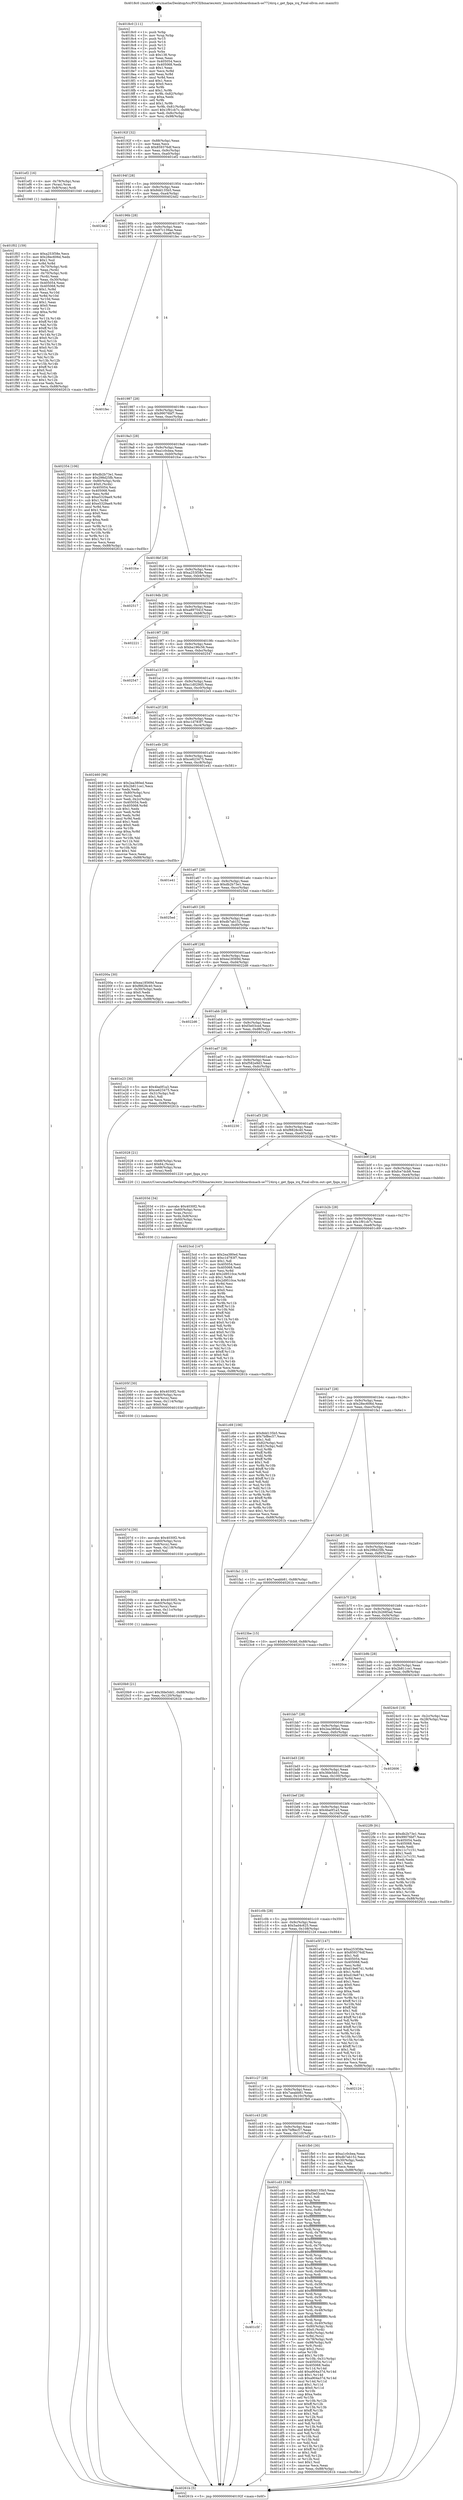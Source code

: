 digraph "0x4018c0" {
  label = "0x4018c0 (/mnt/c/Users/mathe/Desktop/tcc/POCII/binaries/extr_linuxarchshboardsmach-se7724irq.c_get_fpga_irq_Final-ollvm.out::main(0))"
  labelloc = "t"
  node[shape=record]

  Entry [label="",width=0.3,height=0.3,shape=circle,fillcolor=black,style=filled]
  "0x40192f" [label="{
     0x40192f [32]\l
     | [instrs]\l
     &nbsp;&nbsp;0x40192f \<+6\>: mov -0x88(%rbp),%eax\l
     &nbsp;&nbsp;0x401935 \<+2\>: mov %eax,%ecx\l
     &nbsp;&nbsp;0x401937 \<+6\>: sub $0x859376df,%ecx\l
     &nbsp;&nbsp;0x40193d \<+6\>: mov %eax,-0x9c(%rbp)\l
     &nbsp;&nbsp;0x401943 \<+6\>: mov %ecx,-0xa0(%rbp)\l
     &nbsp;&nbsp;0x401949 \<+6\>: je 0000000000401ef2 \<main+0x632\>\l
  }"]
  "0x401ef2" [label="{
     0x401ef2 [16]\l
     | [instrs]\l
     &nbsp;&nbsp;0x401ef2 \<+4\>: mov -0x78(%rbp),%rax\l
     &nbsp;&nbsp;0x401ef6 \<+3\>: mov (%rax),%rax\l
     &nbsp;&nbsp;0x401ef9 \<+4\>: mov 0x8(%rax),%rdi\l
     &nbsp;&nbsp;0x401efd \<+5\>: call 0000000000401040 \<atoi@plt\>\l
     | [calls]\l
     &nbsp;&nbsp;0x401040 \{1\} (unknown)\l
  }"]
  "0x40194f" [label="{
     0x40194f [28]\l
     | [instrs]\l
     &nbsp;&nbsp;0x40194f \<+5\>: jmp 0000000000401954 \<main+0x94\>\l
     &nbsp;&nbsp;0x401954 \<+6\>: mov -0x9c(%rbp),%eax\l
     &nbsp;&nbsp;0x40195a \<+5\>: sub $0x8dd135b5,%eax\l
     &nbsp;&nbsp;0x40195f \<+6\>: mov %eax,-0xa4(%rbp)\l
     &nbsp;&nbsp;0x401965 \<+6\>: je 00000000004024d2 \<main+0xc12\>\l
  }"]
  Exit [label="",width=0.3,height=0.3,shape=circle,fillcolor=black,style=filled,peripheries=2]
  "0x4024d2" [label="{
     0x4024d2\l
  }", style=dashed]
  "0x40196b" [label="{
     0x40196b [28]\l
     | [instrs]\l
     &nbsp;&nbsp;0x40196b \<+5\>: jmp 0000000000401970 \<main+0xb0\>\l
     &nbsp;&nbsp;0x401970 \<+6\>: mov -0x9c(%rbp),%eax\l
     &nbsp;&nbsp;0x401976 \<+5\>: sub $0x97c139ae,%eax\l
     &nbsp;&nbsp;0x40197b \<+6\>: mov %eax,-0xa8(%rbp)\l
     &nbsp;&nbsp;0x401981 \<+6\>: je 0000000000401fec \<main+0x72c\>\l
  }"]
  "0x4020b9" [label="{
     0x4020b9 [21]\l
     | [instrs]\l
     &nbsp;&nbsp;0x4020b9 \<+10\>: movl $0x3fde5dd1,-0x88(%rbp)\l
     &nbsp;&nbsp;0x4020c3 \<+6\>: mov %eax,-0x120(%rbp)\l
     &nbsp;&nbsp;0x4020c9 \<+5\>: jmp 000000000040261b \<main+0xd5b\>\l
  }"]
  "0x401fec" [label="{
     0x401fec\l
  }", style=dashed]
  "0x401987" [label="{
     0x401987 [28]\l
     | [instrs]\l
     &nbsp;&nbsp;0x401987 \<+5\>: jmp 000000000040198c \<main+0xcc\>\l
     &nbsp;&nbsp;0x40198c \<+6\>: mov -0x9c(%rbp),%eax\l
     &nbsp;&nbsp;0x401992 \<+5\>: sub $0x99076bf7,%eax\l
     &nbsp;&nbsp;0x401997 \<+6\>: mov %eax,-0xac(%rbp)\l
     &nbsp;&nbsp;0x40199d \<+6\>: je 0000000000402354 \<main+0xa94\>\l
  }"]
  "0x40209b" [label="{
     0x40209b [30]\l
     | [instrs]\l
     &nbsp;&nbsp;0x40209b \<+10\>: movabs $0x4030f2,%rdi\l
     &nbsp;&nbsp;0x4020a5 \<+4\>: mov -0x60(%rbp),%rcx\l
     &nbsp;&nbsp;0x4020a9 \<+3\>: mov 0xc(%rcx),%esi\l
     &nbsp;&nbsp;0x4020ac \<+6\>: mov %eax,-0x11c(%rbp)\l
     &nbsp;&nbsp;0x4020b2 \<+2\>: mov $0x0,%al\l
     &nbsp;&nbsp;0x4020b4 \<+5\>: call 0000000000401030 \<printf@plt\>\l
     | [calls]\l
     &nbsp;&nbsp;0x401030 \{1\} (unknown)\l
  }"]
  "0x402354" [label="{
     0x402354 [106]\l
     | [instrs]\l
     &nbsp;&nbsp;0x402354 \<+5\>: mov $0xdb2b73e1,%eax\l
     &nbsp;&nbsp;0x402359 \<+5\>: mov $0x298d25fb,%ecx\l
     &nbsp;&nbsp;0x40235e \<+4\>: mov -0x80(%rbp),%rdx\l
     &nbsp;&nbsp;0x402362 \<+6\>: movl $0x0,(%rdx)\l
     &nbsp;&nbsp;0x402368 \<+7\>: mov 0x405054,%esi\l
     &nbsp;&nbsp;0x40236f \<+7\>: mov 0x405068,%edi\l
     &nbsp;&nbsp;0x402376 \<+3\>: mov %esi,%r8d\l
     &nbsp;&nbsp;0x402379 \<+7\>: sub $0xe5329ae9,%r8d\l
     &nbsp;&nbsp;0x402380 \<+4\>: sub $0x1,%r8d\l
     &nbsp;&nbsp;0x402384 \<+7\>: add $0xe5329ae9,%r8d\l
     &nbsp;&nbsp;0x40238b \<+4\>: imul %r8d,%esi\l
     &nbsp;&nbsp;0x40238f \<+3\>: and $0x1,%esi\l
     &nbsp;&nbsp;0x402392 \<+3\>: cmp $0x0,%esi\l
     &nbsp;&nbsp;0x402395 \<+4\>: sete %r9b\l
     &nbsp;&nbsp;0x402399 \<+3\>: cmp $0xa,%edi\l
     &nbsp;&nbsp;0x40239c \<+4\>: setl %r10b\l
     &nbsp;&nbsp;0x4023a0 \<+3\>: mov %r9b,%r11b\l
     &nbsp;&nbsp;0x4023a3 \<+3\>: and %r10b,%r11b\l
     &nbsp;&nbsp;0x4023a6 \<+3\>: xor %r10b,%r9b\l
     &nbsp;&nbsp;0x4023a9 \<+3\>: or %r9b,%r11b\l
     &nbsp;&nbsp;0x4023ac \<+4\>: test $0x1,%r11b\l
     &nbsp;&nbsp;0x4023b0 \<+3\>: cmovne %ecx,%eax\l
     &nbsp;&nbsp;0x4023b3 \<+6\>: mov %eax,-0x88(%rbp)\l
     &nbsp;&nbsp;0x4023b9 \<+5\>: jmp 000000000040261b \<main+0xd5b\>\l
  }"]
  "0x4019a3" [label="{
     0x4019a3 [28]\l
     | [instrs]\l
     &nbsp;&nbsp;0x4019a3 \<+5\>: jmp 00000000004019a8 \<main+0xe8\>\l
     &nbsp;&nbsp;0x4019a8 \<+6\>: mov -0x9c(%rbp),%eax\l
     &nbsp;&nbsp;0x4019ae \<+5\>: sub $0xa1c0cbea,%eax\l
     &nbsp;&nbsp;0x4019b3 \<+6\>: mov %eax,-0xb0(%rbp)\l
     &nbsp;&nbsp;0x4019b9 \<+6\>: je 0000000000401fce \<main+0x70e\>\l
  }"]
  "0x40207d" [label="{
     0x40207d [30]\l
     | [instrs]\l
     &nbsp;&nbsp;0x40207d \<+10\>: movabs $0x4030f2,%rdi\l
     &nbsp;&nbsp;0x402087 \<+4\>: mov -0x60(%rbp),%rcx\l
     &nbsp;&nbsp;0x40208b \<+3\>: mov 0x8(%rcx),%esi\l
     &nbsp;&nbsp;0x40208e \<+6\>: mov %eax,-0x118(%rbp)\l
     &nbsp;&nbsp;0x402094 \<+2\>: mov $0x0,%al\l
     &nbsp;&nbsp;0x402096 \<+5\>: call 0000000000401030 \<printf@plt\>\l
     | [calls]\l
     &nbsp;&nbsp;0x401030 \{1\} (unknown)\l
  }"]
  "0x401fce" [label="{
     0x401fce\l
  }", style=dashed]
  "0x4019bf" [label="{
     0x4019bf [28]\l
     | [instrs]\l
     &nbsp;&nbsp;0x4019bf \<+5\>: jmp 00000000004019c4 \<main+0x104\>\l
     &nbsp;&nbsp;0x4019c4 \<+6\>: mov -0x9c(%rbp),%eax\l
     &nbsp;&nbsp;0x4019ca \<+5\>: sub $0xa253f38e,%eax\l
     &nbsp;&nbsp;0x4019cf \<+6\>: mov %eax,-0xb4(%rbp)\l
     &nbsp;&nbsp;0x4019d5 \<+6\>: je 0000000000402517 \<main+0xc57\>\l
  }"]
  "0x40205f" [label="{
     0x40205f [30]\l
     | [instrs]\l
     &nbsp;&nbsp;0x40205f \<+10\>: movabs $0x4030f2,%rdi\l
     &nbsp;&nbsp;0x402069 \<+4\>: mov -0x60(%rbp),%rcx\l
     &nbsp;&nbsp;0x40206d \<+3\>: mov 0x4(%rcx),%esi\l
     &nbsp;&nbsp;0x402070 \<+6\>: mov %eax,-0x114(%rbp)\l
     &nbsp;&nbsp;0x402076 \<+2\>: mov $0x0,%al\l
     &nbsp;&nbsp;0x402078 \<+5\>: call 0000000000401030 \<printf@plt\>\l
     | [calls]\l
     &nbsp;&nbsp;0x401030 \{1\} (unknown)\l
  }"]
  "0x402517" [label="{
     0x402517\l
  }", style=dashed]
  "0x4019db" [label="{
     0x4019db [28]\l
     | [instrs]\l
     &nbsp;&nbsp;0x4019db \<+5\>: jmp 00000000004019e0 \<main+0x120\>\l
     &nbsp;&nbsp;0x4019e0 \<+6\>: mov -0x9c(%rbp),%eax\l
     &nbsp;&nbsp;0x4019e6 \<+5\>: sub $0xa897541f,%eax\l
     &nbsp;&nbsp;0x4019eb \<+6\>: mov %eax,-0xb8(%rbp)\l
     &nbsp;&nbsp;0x4019f1 \<+6\>: je 0000000000402221 \<main+0x961\>\l
  }"]
  "0x40203d" [label="{
     0x40203d [34]\l
     | [instrs]\l
     &nbsp;&nbsp;0x40203d \<+10\>: movabs $0x4030f2,%rdi\l
     &nbsp;&nbsp;0x402047 \<+4\>: mov -0x60(%rbp),%rcx\l
     &nbsp;&nbsp;0x40204b \<+3\>: mov %rax,(%rcx)\l
     &nbsp;&nbsp;0x40204e \<+4\>: mov %rdx,0x8(%rcx)\l
     &nbsp;&nbsp;0x402052 \<+4\>: mov -0x60(%rbp),%rax\l
     &nbsp;&nbsp;0x402056 \<+2\>: mov (%rax),%esi\l
     &nbsp;&nbsp;0x402058 \<+2\>: mov $0x0,%al\l
     &nbsp;&nbsp;0x40205a \<+5\>: call 0000000000401030 \<printf@plt\>\l
     | [calls]\l
     &nbsp;&nbsp;0x401030 \{1\} (unknown)\l
  }"]
  "0x402221" [label="{
     0x402221\l
  }", style=dashed]
  "0x4019f7" [label="{
     0x4019f7 [28]\l
     | [instrs]\l
     &nbsp;&nbsp;0x4019f7 \<+5\>: jmp 00000000004019fc \<main+0x13c\>\l
     &nbsp;&nbsp;0x4019fc \<+6\>: mov -0x9c(%rbp),%eax\l
     &nbsp;&nbsp;0x401a02 \<+5\>: sub $0xba196c56,%eax\l
     &nbsp;&nbsp;0x401a07 \<+6\>: mov %eax,-0xbc(%rbp)\l
     &nbsp;&nbsp;0x401a0d \<+6\>: je 0000000000402547 \<main+0xc87\>\l
  }"]
  "0x401f02" [label="{
     0x401f02 [159]\l
     | [instrs]\l
     &nbsp;&nbsp;0x401f02 \<+5\>: mov $0xa253f38e,%ecx\l
     &nbsp;&nbsp;0x401f07 \<+5\>: mov $0x28ec606d,%edx\l
     &nbsp;&nbsp;0x401f0c \<+3\>: mov $0x1,%sil\l
     &nbsp;&nbsp;0x401f0f \<+3\>: xor %r8d,%r8d\l
     &nbsp;&nbsp;0x401f12 \<+4\>: mov -0x70(%rbp),%rdi\l
     &nbsp;&nbsp;0x401f16 \<+2\>: mov %eax,(%rdi)\l
     &nbsp;&nbsp;0x401f18 \<+4\>: mov -0x70(%rbp),%rdi\l
     &nbsp;&nbsp;0x401f1c \<+2\>: mov (%rdi),%eax\l
     &nbsp;&nbsp;0x401f1e \<+3\>: mov %eax,-0x30(%rbp)\l
     &nbsp;&nbsp;0x401f21 \<+7\>: mov 0x405054,%eax\l
     &nbsp;&nbsp;0x401f28 \<+8\>: mov 0x405068,%r9d\l
     &nbsp;&nbsp;0x401f30 \<+4\>: sub $0x1,%r8d\l
     &nbsp;&nbsp;0x401f34 \<+3\>: mov %eax,%r10d\l
     &nbsp;&nbsp;0x401f37 \<+3\>: add %r8d,%r10d\l
     &nbsp;&nbsp;0x401f3a \<+4\>: imul %r10d,%eax\l
     &nbsp;&nbsp;0x401f3e \<+3\>: and $0x1,%eax\l
     &nbsp;&nbsp;0x401f41 \<+3\>: cmp $0x0,%eax\l
     &nbsp;&nbsp;0x401f44 \<+4\>: sete %r11b\l
     &nbsp;&nbsp;0x401f48 \<+4\>: cmp $0xa,%r9d\l
     &nbsp;&nbsp;0x401f4c \<+3\>: setl %bl\l
     &nbsp;&nbsp;0x401f4f \<+3\>: mov %r11b,%r14b\l
     &nbsp;&nbsp;0x401f52 \<+4\>: xor $0xff,%r14b\l
     &nbsp;&nbsp;0x401f56 \<+3\>: mov %bl,%r15b\l
     &nbsp;&nbsp;0x401f59 \<+4\>: xor $0xff,%r15b\l
     &nbsp;&nbsp;0x401f5d \<+4\>: xor $0x0,%sil\l
     &nbsp;&nbsp;0x401f61 \<+3\>: mov %r14b,%r12b\l
     &nbsp;&nbsp;0x401f64 \<+4\>: and $0x0,%r12b\l
     &nbsp;&nbsp;0x401f68 \<+3\>: and %sil,%r11b\l
     &nbsp;&nbsp;0x401f6b \<+3\>: mov %r15b,%r13b\l
     &nbsp;&nbsp;0x401f6e \<+4\>: and $0x0,%r13b\l
     &nbsp;&nbsp;0x401f72 \<+3\>: and %sil,%bl\l
     &nbsp;&nbsp;0x401f75 \<+3\>: or %r11b,%r12b\l
     &nbsp;&nbsp;0x401f78 \<+3\>: or %bl,%r13b\l
     &nbsp;&nbsp;0x401f7b \<+3\>: xor %r13b,%r12b\l
     &nbsp;&nbsp;0x401f7e \<+3\>: or %r15b,%r14b\l
     &nbsp;&nbsp;0x401f81 \<+4\>: xor $0xff,%r14b\l
     &nbsp;&nbsp;0x401f85 \<+4\>: or $0x0,%sil\l
     &nbsp;&nbsp;0x401f89 \<+3\>: and %sil,%r14b\l
     &nbsp;&nbsp;0x401f8c \<+3\>: or %r14b,%r12b\l
     &nbsp;&nbsp;0x401f8f \<+4\>: test $0x1,%r12b\l
     &nbsp;&nbsp;0x401f93 \<+3\>: cmovne %edx,%ecx\l
     &nbsp;&nbsp;0x401f96 \<+6\>: mov %ecx,-0x88(%rbp)\l
     &nbsp;&nbsp;0x401f9c \<+5\>: jmp 000000000040261b \<main+0xd5b\>\l
  }"]
  "0x402547" [label="{
     0x402547\l
  }", style=dashed]
  "0x401a13" [label="{
     0x401a13 [28]\l
     | [instrs]\l
     &nbsp;&nbsp;0x401a13 \<+5\>: jmp 0000000000401a18 \<main+0x158\>\l
     &nbsp;&nbsp;0x401a18 \<+6\>: mov -0x9c(%rbp),%eax\l
     &nbsp;&nbsp;0x401a1e \<+5\>: sub $0xc1d029d5,%eax\l
     &nbsp;&nbsp;0x401a23 \<+6\>: mov %eax,-0xc0(%rbp)\l
     &nbsp;&nbsp;0x401a29 \<+6\>: je 00000000004022e5 \<main+0xa25\>\l
  }"]
  "0x401c5f" [label="{
     0x401c5f\l
  }", style=dashed]
  "0x4022e5" [label="{
     0x4022e5\l
  }", style=dashed]
  "0x401a2f" [label="{
     0x401a2f [28]\l
     | [instrs]\l
     &nbsp;&nbsp;0x401a2f \<+5\>: jmp 0000000000401a34 \<main+0x174\>\l
     &nbsp;&nbsp;0x401a34 \<+6\>: mov -0x9c(%rbp),%eax\l
     &nbsp;&nbsp;0x401a3a \<+5\>: sub $0xc1d783f7,%eax\l
     &nbsp;&nbsp;0x401a3f \<+6\>: mov %eax,-0xc4(%rbp)\l
     &nbsp;&nbsp;0x401a45 \<+6\>: je 0000000000402460 \<main+0xba0\>\l
  }"]
  "0x401cd3" [label="{
     0x401cd3 [336]\l
     | [instrs]\l
     &nbsp;&nbsp;0x401cd3 \<+5\>: mov $0x8dd135b5,%eax\l
     &nbsp;&nbsp;0x401cd8 \<+5\>: mov $0xf3e03ced,%ecx\l
     &nbsp;&nbsp;0x401cdd \<+2\>: mov $0x1,%dl\l
     &nbsp;&nbsp;0x401cdf \<+3\>: mov %rsp,%rsi\l
     &nbsp;&nbsp;0x401ce2 \<+4\>: add $0xfffffffffffffff0,%rsi\l
     &nbsp;&nbsp;0x401ce6 \<+3\>: mov %rsi,%rsp\l
     &nbsp;&nbsp;0x401ce9 \<+4\>: mov %rsi,-0x80(%rbp)\l
     &nbsp;&nbsp;0x401ced \<+3\>: mov %rsp,%rsi\l
     &nbsp;&nbsp;0x401cf0 \<+4\>: add $0xfffffffffffffff0,%rsi\l
     &nbsp;&nbsp;0x401cf4 \<+3\>: mov %rsi,%rsp\l
     &nbsp;&nbsp;0x401cf7 \<+3\>: mov %rsp,%rdi\l
     &nbsp;&nbsp;0x401cfa \<+4\>: add $0xfffffffffffffff0,%rdi\l
     &nbsp;&nbsp;0x401cfe \<+3\>: mov %rdi,%rsp\l
     &nbsp;&nbsp;0x401d01 \<+4\>: mov %rdi,-0x78(%rbp)\l
     &nbsp;&nbsp;0x401d05 \<+3\>: mov %rsp,%rdi\l
     &nbsp;&nbsp;0x401d08 \<+4\>: add $0xfffffffffffffff0,%rdi\l
     &nbsp;&nbsp;0x401d0c \<+3\>: mov %rdi,%rsp\l
     &nbsp;&nbsp;0x401d0f \<+4\>: mov %rdi,-0x70(%rbp)\l
     &nbsp;&nbsp;0x401d13 \<+3\>: mov %rsp,%rdi\l
     &nbsp;&nbsp;0x401d16 \<+4\>: add $0xfffffffffffffff0,%rdi\l
     &nbsp;&nbsp;0x401d1a \<+3\>: mov %rdi,%rsp\l
     &nbsp;&nbsp;0x401d1d \<+4\>: mov %rdi,-0x68(%rbp)\l
     &nbsp;&nbsp;0x401d21 \<+3\>: mov %rsp,%rdi\l
     &nbsp;&nbsp;0x401d24 \<+4\>: add $0xfffffffffffffff0,%rdi\l
     &nbsp;&nbsp;0x401d28 \<+3\>: mov %rdi,%rsp\l
     &nbsp;&nbsp;0x401d2b \<+4\>: mov %rdi,-0x60(%rbp)\l
     &nbsp;&nbsp;0x401d2f \<+3\>: mov %rsp,%rdi\l
     &nbsp;&nbsp;0x401d32 \<+4\>: add $0xfffffffffffffff0,%rdi\l
     &nbsp;&nbsp;0x401d36 \<+3\>: mov %rdi,%rsp\l
     &nbsp;&nbsp;0x401d39 \<+4\>: mov %rdi,-0x58(%rbp)\l
     &nbsp;&nbsp;0x401d3d \<+3\>: mov %rsp,%rdi\l
     &nbsp;&nbsp;0x401d40 \<+4\>: add $0xfffffffffffffff0,%rdi\l
     &nbsp;&nbsp;0x401d44 \<+3\>: mov %rdi,%rsp\l
     &nbsp;&nbsp;0x401d47 \<+4\>: mov %rdi,-0x50(%rbp)\l
     &nbsp;&nbsp;0x401d4b \<+3\>: mov %rsp,%rdi\l
     &nbsp;&nbsp;0x401d4e \<+4\>: add $0xfffffffffffffff0,%rdi\l
     &nbsp;&nbsp;0x401d52 \<+3\>: mov %rdi,%rsp\l
     &nbsp;&nbsp;0x401d55 \<+4\>: mov %rdi,-0x48(%rbp)\l
     &nbsp;&nbsp;0x401d59 \<+3\>: mov %rsp,%rdi\l
     &nbsp;&nbsp;0x401d5c \<+4\>: add $0xfffffffffffffff0,%rdi\l
     &nbsp;&nbsp;0x401d60 \<+3\>: mov %rdi,%rsp\l
     &nbsp;&nbsp;0x401d63 \<+4\>: mov %rdi,-0x40(%rbp)\l
     &nbsp;&nbsp;0x401d67 \<+4\>: mov -0x80(%rbp),%rdi\l
     &nbsp;&nbsp;0x401d6b \<+6\>: movl $0x0,(%rdi)\l
     &nbsp;&nbsp;0x401d71 \<+7\>: mov -0x8c(%rbp),%r8d\l
     &nbsp;&nbsp;0x401d78 \<+3\>: mov %r8d,(%rsi)\l
     &nbsp;&nbsp;0x401d7b \<+4\>: mov -0x78(%rbp),%rdi\l
     &nbsp;&nbsp;0x401d7f \<+7\>: mov -0x98(%rbp),%r9\l
     &nbsp;&nbsp;0x401d86 \<+3\>: mov %r9,(%rdi)\l
     &nbsp;&nbsp;0x401d89 \<+3\>: cmpl $0x2,(%rsi)\l
     &nbsp;&nbsp;0x401d8c \<+4\>: setne %r10b\l
     &nbsp;&nbsp;0x401d90 \<+4\>: and $0x1,%r10b\l
     &nbsp;&nbsp;0x401d94 \<+4\>: mov %r10b,-0x31(%rbp)\l
     &nbsp;&nbsp;0x401d98 \<+8\>: mov 0x405054,%r11d\l
     &nbsp;&nbsp;0x401da0 \<+7\>: mov 0x405068,%ebx\l
     &nbsp;&nbsp;0x401da7 \<+3\>: mov %r11d,%r14d\l
     &nbsp;&nbsp;0x401daa \<+7\>: add $0xa904a37d,%r14d\l
     &nbsp;&nbsp;0x401db1 \<+4\>: sub $0x1,%r14d\l
     &nbsp;&nbsp;0x401db5 \<+7\>: sub $0xa904a37d,%r14d\l
     &nbsp;&nbsp;0x401dbc \<+4\>: imul %r14d,%r11d\l
     &nbsp;&nbsp;0x401dc0 \<+4\>: and $0x1,%r11d\l
     &nbsp;&nbsp;0x401dc4 \<+4\>: cmp $0x0,%r11d\l
     &nbsp;&nbsp;0x401dc8 \<+4\>: sete %r10b\l
     &nbsp;&nbsp;0x401dcc \<+3\>: cmp $0xa,%ebx\l
     &nbsp;&nbsp;0x401dcf \<+4\>: setl %r15b\l
     &nbsp;&nbsp;0x401dd3 \<+3\>: mov %r10b,%r12b\l
     &nbsp;&nbsp;0x401dd6 \<+4\>: xor $0xff,%r12b\l
     &nbsp;&nbsp;0x401dda \<+3\>: mov %r15b,%r13b\l
     &nbsp;&nbsp;0x401ddd \<+4\>: xor $0xff,%r13b\l
     &nbsp;&nbsp;0x401de1 \<+3\>: xor $0x1,%dl\l
     &nbsp;&nbsp;0x401de4 \<+3\>: mov %r12b,%sil\l
     &nbsp;&nbsp;0x401de7 \<+4\>: and $0xff,%sil\l
     &nbsp;&nbsp;0x401deb \<+3\>: and %dl,%r10b\l
     &nbsp;&nbsp;0x401dee \<+3\>: mov %r13b,%dil\l
     &nbsp;&nbsp;0x401df1 \<+4\>: and $0xff,%dil\l
     &nbsp;&nbsp;0x401df5 \<+3\>: and %dl,%r15b\l
     &nbsp;&nbsp;0x401df8 \<+3\>: or %r10b,%sil\l
     &nbsp;&nbsp;0x401dfb \<+3\>: or %r15b,%dil\l
     &nbsp;&nbsp;0x401dfe \<+3\>: xor %dil,%sil\l
     &nbsp;&nbsp;0x401e01 \<+3\>: or %r13b,%r12b\l
     &nbsp;&nbsp;0x401e04 \<+4\>: xor $0xff,%r12b\l
     &nbsp;&nbsp;0x401e08 \<+3\>: or $0x1,%dl\l
     &nbsp;&nbsp;0x401e0b \<+3\>: and %dl,%r12b\l
     &nbsp;&nbsp;0x401e0e \<+3\>: or %r12b,%sil\l
     &nbsp;&nbsp;0x401e11 \<+4\>: test $0x1,%sil\l
     &nbsp;&nbsp;0x401e15 \<+3\>: cmovne %ecx,%eax\l
     &nbsp;&nbsp;0x401e18 \<+6\>: mov %eax,-0x88(%rbp)\l
     &nbsp;&nbsp;0x401e1e \<+5\>: jmp 000000000040261b \<main+0xd5b\>\l
  }"]
  "0x402460" [label="{
     0x402460 [96]\l
     | [instrs]\l
     &nbsp;&nbsp;0x402460 \<+5\>: mov $0x2ea380ed,%eax\l
     &nbsp;&nbsp;0x402465 \<+5\>: mov $0x2b811ce1,%ecx\l
     &nbsp;&nbsp;0x40246a \<+2\>: xor %edx,%edx\l
     &nbsp;&nbsp;0x40246c \<+4\>: mov -0x80(%rbp),%rsi\l
     &nbsp;&nbsp;0x402470 \<+2\>: mov (%rsi),%edi\l
     &nbsp;&nbsp;0x402472 \<+3\>: mov %edi,-0x2c(%rbp)\l
     &nbsp;&nbsp;0x402475 \<+7\>: mov 0x405054,%edi\l
     &nbsp;&nbsp;0x40247c \<+8\>: mov 0x405068,%r8d\l
     &nbsp;&nbsp;0x402484 \<+3\>: sub $0x1,%edx\l
     &nbsp;&nbsp;0x402487 \<+3\>: mov %edi,%r9d\l
     &nbsp;&nbsp;0x40248a \<+3\>: add %edx,%r9d\l
     &nbsp;&nbsp;0x40248d \<+4\>: imul %r9d,%edi\l
     &nbsp;&nbsp;0x402491 \<+3\>: and $0x1,%edi\l
     &nbsp;&nbsp;0x402494 \<+3\>: cmp $0x0,%edi\l
     &nbsp;&nbsp;0x402497 \<+4\>: sete %r10b\l
     &nbsp;&nbsp;0x40249b \<+4\>: cmp $0xa,%r8d\l
     &nbsp;&nbsp;0x40249f \<+4\>: setl %r11b\l
     &nbsp;&nbsp;0x4024a3 \<+3\>: mov %r10b,%bl\l
     &nbsp;&nbsp;0x4024a6 \<+3\>: and %r11b,%bl\l
     &nbsp;&nbsp;0x4024a9 \<+3\>: xor %r11b,%r10b\l
     &nbsp;&nbsp;0x4024ac \<+3\>: or %r10b,%bl\l
     &nbsp;&nbsp;0x4024af \<+3\>: test $0x1,%bl\l
     &nbsp;&nbsp;0x4024b2 \<+3\>: cmovne %ecx,%eax\l
     &nbsp;&nbsp;0x4024b5 \<+6\>: mov %eax,-0x88(%rbp)\l
     &nbsp;&nbsp;0x4024bb \<+5\>: jmp 000000000040261b \<main+0xd5b\>\l
  }"]
  "0x401a4b" [label="{
     0x401a4b [28]\l
     | [instrs]\l
     &nbsp;&nbsp;0x401a4b \<+5\>: jmp 0000000000401a50 \<main+0x190\>\l
     &nbsp;&nbsp;0x401a50 \<+6\>: mov -0x9c(%rbp),%eax\l
     &nbsp;&nbsp;0x401a56 \<+5\>: sub $0xce623475,%eax\l
     &nbsp;&nbsp;0x401a5b \<+6\>: mov %eax,-0xc8(%rbp)\l
     &nbsp;&nbsp;0x401a61 \<+6\>: je 0000000000401e41 \<main+0x581\>\l
  }"]
  "0x401c43" [label="{
     0x401c43 [28]\l
     | [instrs]\l
     &nbsp;&nbsp;0x401c43 \<+5\>: jmp 0000000000401c48 \<main+0x388\>\l
     &nbsp;&nbsp;0x401c48 \<+6\>: mov -0x9c(%rbp),%eax\l
     &nbsp;&nbsp;0x401c4e \<+5\>: sub $0x7bf8ec57,%eax\l
     &nbsp;&nbsp;0x401c53 \<+6\>: mov %eax,-0x110(%rbp)\l
     &nbsp;&nbsp;0x401c59 \<+6\>: je 0000000000401cd3 \<main+0x413\>\l
  }"]
  "0x401e41" [label="{
     0x401e41\l
  }", style=dashed]
  "0x401a67" [label="{
     0x401a67 [28]\l
     | [instrs]\l
     &nbsp;&nbsp;0x401a67 \<+5\>: jmp 0000000000401a6c \<main+0x1ac\>\l
     &nbsp;&nbsp;0x401a6c \<+6\>: mov -0x9c(%rbp),%eax\l
     &nbsp;&nbsp;0x401a72 \<+5\>: sub $0xdb2b73e1,%eax\l
     &nbsp;&nbsp;0x401a77 \<+6\>: mov %eax,-0xcc(%rbp)\l
     &nbsp;&nbsp;0x401a7d \<+6\>: je 00000000004025ed \<main+0xd2d\>\l
  }"]
  "0x401fb0" [label="{
     0x401fb0 [30]\l
     | [instrs]\l
     &nbsp;&nbsp;0x401fb0 \<+5\>: mov $0xa1c0cbea,%eax\l
     &nbsp;&nbsp;0x401fb5 \<+5\>: mov $0xdb7ab152,%ecx\l
     &nbsp;&nbsp;0x401fba \<+3\>: mov -0x30(%rbp),%edx\l
     &nbsp;&nbsp;0x401fbd \<+3\>: cmp $0x1,%edx\l
     &nbsp;&nbsp;0x401fc0 \<+3\>: cmovl %ecx,%eax\l
     &nbsp;&nbsp;0x401fc3 \<+6\>: mov %eax,-0x88(%rbp)\l
     &nbsp;&nbsp;0x401fc9 \<+5\>: jmp 000000000040261b \<main+0xd5b\>\l
  }"]
  "0x4025ed" [label="{
     0x4025ed\l
  }", style=dashed]
  "0x401a83" [label="{
     0x401a83 [28]\l
     | [instrs]\l
     &nbsp;&nbsp;0x401a83 \<+5\>: jmp 0000000000401a88 \<main+0x1c8\>\l
     &nbsp;&nbsp;0x401a88 \<+6\>: mov -0x9c(%rbp),%eax\l
     &nbsp;&nbsp;0x401a8e \<+5\>: sub $0xdb7ab152,%eax\l
     &nbsp;&nbsp;0x401a93 \<+6\>: mov %eax,-0xd0(%rbp)\l
     &nbsp;&nbsp;0x401a99 \<+6\>: je 000000000040200a \<main+0x74a\>\l
  }"]
  "0x401c27" [label="{
     0x401c27 [28]\l
     | [instrs]\l
     &nbsp;&nbsp;0x401c27 \<+5\>: jmp 0000000000401c2c \<main+0x36c\>\l
     &nbsp;&nbsp;0x401c2c \<+6\>: mov -0x9c(%rbp),%eax\l
     &nbsp;&nbsp;0x401c32 \<+5\>: sub $0x7aeabb81,%eax\l
     &nbsp;&nbsp;0x401c37 \<+6\>: mov %eax,-0x10c(%rbp)\l
     &nbsp;&nbsp;0x401c3d \<+6\>: je 0000000000401fb0 \<main+0x6f0\>\l
  }"]
  "0x40200a" [label="{
     0x40200a [30]\l
     | [instrs]\l
     &nbsp;&nbsp;0x40200a \<+5\>: mov $0xea18569d,%eax\l
     &nbsp;&nbsp;0x40200f \<+5\>: mov $0xf8828c40,%ecx\l
     &nbsp;&nbsp;0x402014 \<+3\>: mov -0x30(%rbp),%edx\l
     &nbsp;&nbsp;0x402017 \<+3\>: cmp $0x0,%edx\l
     &nbsp;&nbsp;0x40201a \<+3\>: cmove %ecx,%eax\l
     &nbsp;&nbsp;0x40201d \<+6\>: mov %eax,-0x88(%rbp)\l
     &nbsp;&nbsp;0x402023 \<+5\>: jmp 000000000040261b \<main+0xd5b\>\l
  }"]
  "0x401a9f" [label="{
     0x401a9f [28]\l
     | [instrs]\l
     &nbsp;&nbsp;0x401a9f \<+5\>: jmp 0000000000401aa4 \<main+0x1e4\>\l
     &nbsp;&nbsp;0x401aa4 \<+6\>: mov -0x9c(%rbp),%eax\l
     &nbsp;&nbsp;0x401aaa \<+5\>: sub $0xea18569d,%eax\l
     &nbsp;&nbsp;0x401aaf \<+6\>: mov %eax,-0xd4(%rbp)\l
     &nbsp;&nbsp;0x401ab5 \<+6\>: je 00000000004022d6 \<main+0xa16\>\l
  }"]
  "0x402124" [label="{
     0x402124\l
  }", style=dashed]
  "0x4022d6" [label="{
     0x4022d6\l
  }", style=dashed]
  "0x401abb" [label="{
     0x401abb [28]\l
     | [instrs]\l
     &nbsp;&nbsp;0x401abb \<+5\>: jmp 0000000000401ac0 \<main+0x200\>\l
     &nbsp;&nbsp;0x401ac0 \<+6\>: mov -0x9c(%rbp),%eax\l
     &nbsp;&nbsp;0x401ac6 \<+5\>: sub $0xf3e03ced,%eax\l
     &nbsp;&nbsp;0x401acb \<+6\>: mov %eax,-0xd8(%rbp)\l
     &nbsp;&nbsp;0x401ad1 \<+6\>: je 0000000000401e23 \<main+0x563\>\l
  }"]
  "0x401c0b" [label="{
     0x401c0b [28]\l
     | [instrs]\l
     &nbsp;&nbsp;0x401c0b \<+5\>: jmp 0000000000401c10 \<main+0x350\>\l
     &nbsp;&nbsp;0x401c10 \<+6\>: mov -0x9c(%rbp),%eax\l
     &nbsp;&nbsp;0x401c16 \<+5\>: sub $0x5ad4c625,%eax\l
     &nbsp;&nbsp;0x401c1b \<+6\>: mov %eax,-0x108(%rbp)\l
     &nbsp;&nbsp;0x401c21 \<+6\>: je 0000000000402124 \<main+0x864\>\l
  }"]
  "0x401e23" [label="{
     0x401e23 [30]\l
     | [instrs]\l
     &nbsp;&nbsp;0x401e23 \<+5\>: mov $0x4ba0f1a3,%eax\l
     &nbsp;&nbsp;0x401e28 \<+5\>: mov $0xce623475,%ecx\l
     &nbsp;&nbsp;0x401e2d \<+3\>: mov -0x31(%rbp),%dl\l
     &nbsp;&nbsp;0x401e30 \<+3\>: test $0x1,%dl\l
     &nbsp;&nbsp;0x401e33 \<+3\>: cmovne %ecx,%eax\l
     &nbsp;&nbsp;0x401e36 \<+6\>: mov %eax,-0x88(%rbp)\l
     &nbsp;&nbsp;0x401e3c \<+5\>: jmp 000000000040261b \<main+0xd5b\>\l
  }"]
  "0x401ad7" [label="{
     0x401ad7 [28]\l
     | [instrs]\l
     &nbsp;&nbsp;0x401ad7 \<+5\>: jmp 0000000000401adc \<main+0x21c\>\l
     &nbsp;&nbsp;0x401adc \<+6\>: mov -0x9c(%rbp),%eax\l
     &nbsp;&nbsp;0x401ae2 \<+5\>: sub $0xf582e9d3,%eax\l
     &nbsp;&nbsp;0x401ae7 \<+6\>: mov %eax,-0xdc(%rbp)\l
     &nbsp;&nbsp;0x401aed \<+6\>: je 0000000000402230 \<main+0x970\>\l
  }"]
  "0x401e5f" [label="{
     0x401e5f [147]\l
     | [instrs]\l
     &nbsp;&nbsp;0x401e5f \<+5\>: mov $0xa253f38e,%eax\l
     &nbsp;&nbsp;0x401e64 \<+5\>: mov $0x859376df,%ecx\l
     &nbsp;&nbsp;0x401e69 \<+2\>: mov $0x1,%dl\l
     &nbsp;&nbsp;0x401e6b \<+7\>: mov 0x405054,%esi\l
     &nbsp;&nbsp;0x401e72 \<+7\>: mov 0x405068,%edi\l
     &nbsp;&nbsp;0x401e79 \<+3\>: mov %esi,%r8d\l
     &nbsp;&nbsp;0x401e7c \<+7\>: sub $0xd19e6741,%r8d\l
     &nbsp;&nbsp;0x401e83 \<+4\>: sub $0x1,%r8d\l
     &nbsp;&nbsp;0x401e87 \<+7\>: add $0xd19e6741,%r8d\l
     &nbsp;&nbsp;0x401e8e \<+4\>: imul %r8d,%esi\l
     &nbsp;&nbsp;0x401e92 \<+3\>: and $0x1,%esi\l
     &nbsp;&nbsp;0x401e95 \<+3\>: cmp $0x0,%esi\l
     &nbsp;&nbsp;0x401e98 \<+4\>: sete %r9b\l
     &nbsp;&nbsp;0x401e9c \<+3\>: cmp $0xa,%edi\l
     &nbsp;&nbsp;0x401e9f \<+4\>: setl %r10b\l
     &nbsp;&nbsp;0x401ea3 \<+3\>: mov %r9b,%r11b\l
     &nbsp;&nbsp;0x401ea6 \<+4\>: xor $0xff,%r11b\l
     &nbsp;&nbsp;0x401eaa \<+3\>: mov %r10b,%bl\l
     &nbsp;&nbsp;0x401ead \<+3\>: xor $0xff,%bl\l
     &nbsp;&nbsp;0x401eb0 \<+3\>: xor $0x1,%dl\l
     &nbsp;&nbsp;0x401eb3 \<+3\>: mov %r11b,%r14b\l
     &nbsp;&nbsp;0x401eb6 \<+4\>: and $0xff,%r14b\l
     &nbsp;&nbsp;0x401eba \<+3\>: and %dl,%r9b\l
     &nbsp;&nbsp;0x401ebd \<+3\>: mov %bl,%r15b\l
     &nbsp;&nbsp;0x401ec0 \<+4\>: and $0xff,%r15b\l
     &nbsp;&nbsp;0x401ec4 \<+3\>: and %dl,%r10b\l
     &nbsp;&nbsp;0x401ec7 \<+3\>: or %r9b,%r14b\l
     &nbsp;&nbsp;0x401eca \<+3\>: or %r10b,%r15b\l
     &nbsp;&nbsp;0x401ecd \<+3\>: xor %r15b,%r14b\l
     &nbsp;&nbsp;0x401ed0 \<+3\>: or %bl,%r11b\l
     &nbsp;&nbsp;0x401ed3 \<+4\>: xor $0xff,%r11b\l
     &nbsp;&nbsp;0x401ed7 \<+3\>: or $0x1,%dl\l
     &nbsp;&nbsp;0x401eda \<+3\>: and %dl,%r11b\l
     &nbsp;&nbsp;0x401edd \<+3\>: or %r11b,%r14b\l
     &nbsp;&nbsp;0x401ee0 \<+4\>: test $0x1,%r14b\l
     &nbsp;&nbsp;0x401ee4 \<+3\>: cmovne %ecx,%eax\l
     &nbsp;&nbsp;0x401ee7 \<+6\>: mov %eax,-0x88(%rbp)\l
     &nbsp;&nbsp;0x401eed \<+5\>: jmp 000000000040261b \<main+0xd5b\>\l
  }"]
  "0x402230" [label="{
     0x402230\l
  }", style=dashed]
  "0x401af3" [label="{
     0x401af3 [28]\l
     | [instrs]\l
     &nbsp;&nbsp;0x401af3 \<+5\>: jmp 0000000000401af8 \<main+0x238\>\l
     &nbsp;&nbsp;0x401af8 \<+6\>: mov -0x9c(%rbp),%eax\l
     &nbsp;&nbsp;0x401afe \<+5\>: sub $0xf8828c40,%eax\l
     &nbsp;&nbsp;0x401b03 \<+6\>: mov %eax,-0xe0(%rbp)\l
     &nbsp;&nbsp;0x401b09 \<+6\>: je 0000000000402028 \<main+0x768\>\l
  }"]
  "0x401bef" [label="{
     0x401bef [28]\l
     | [instrs]\l
     &nbsp;&nbsp;0x401bef \<+5\>: jmp 0000000000401bf4 \<main+0x334\>\l
     &nbsp;&nbsp;0x401bf4 \<+6\>: mov -0x9c(%rbp),%eax\l
     &nbsp;&nbsp;0x401bfa \<+5\>: sub $0x4ba0f1a3,%eax\l
     &nbsp;&nbsp;0x401bff \<+6\>: mov %eax,-0x104(%rbp)\l
     &nbsp;&nbsp;0x401c05 \<+6\>: je 0000000000401e5f \<main+0x59f\>\l
  }"]
  "0x402028" [label="{
     0x402028 [21]\l
     | [instrs]\l
     &nbsp;&nbsp;0x402028 \<+4\>: mov -0x68(%rbp),%rax\l
     &nbsp;&nbsp;0x40202c \<+6\>: movl $0x64,(%rax)\l
     &nbsp;&nbsp;0x402032 \<+4\>: mov -0x68(%rbp),%rax\l
     &nbsp;&nbsp;0x402036 \<+2\>: mov (%rax),%edi\l
     &nbsp;&nbsp;0x402038 \<+5\>: call 0000000000401220 \<get_fpga_irq\>\l
     | [calls]\l
     &nbsp;&nbsp;0x401220 \{1\} (/mnt/c/Users/mathe/Desktop/tcc/POCII/binaries/extr_linuxarchshboardsmach-se7724irq.c_get_fpga_irq_Final-ollvm.out::get_fpga_irq)\l
  }"]
  "0x401b0f" [label="{
     0x401b0f [28]\l
     | [instrs]\l
     &nbsp;&nbsp;0x401b0f \<+5\>: jmp 0000000000401b14 \<main+0x254\>\l
     &nbsp;&nbsp;0x401b14 \<+6\>: mov -0x9c(%rbp),%eax\l
     &nbsp;&nbsp;0x401b1a \<+5\>: sub $0xfce7dcb8,%eax\l
     &nbsp;&nbsp;0x401b1f \<+6\>: mov %eax,-0xe4(%rbp)\l
     &nbsp;&nbsp;0x401b25 \<+6\>: je 00000000004023cd \<main+0xb0d\>\l
  }"]
  "0x4022f9" [label="{
     0x4022f9 [91]\l
     | [instrs]\l
     &nbsp;&nbsp;0x4022f9 \<+5\>: mov $0xdb2b73e1,%eax\l
     &nbsp;&nbsp;0x4022fe \<+5\>: mov $0x99076bf7,%ecx\l
     &nbsp;&nbsp;0x402303 \<+7\>: mov 0x405054,%edx\l
     &nbsp;&nbsp;0x40230a \<+7\>: mov 0x405068,%esi\l
     &nbsp;&nbsp;0x402311 \<+2\>: mov %edx,%edi\l
     &nbsp;&nbsp;0x402313 \<+6\>: sub $0x11c7c151,%edi\l
     &nbsp;&nbsp;0x402319 \<+3\>: sub $0x1,%edi\l
     &nbsp;&nbsp;0x40231c \<+6\>: add $0x11c7c151,%edi\l
     &nbsp;&nbsp;0x402322 \<+3\>: imul %edi,%edx\l
     &nbsp;&nbsp;0x402325 \<+3\>: and $0x1,%edx\l
     &nbsp;&nbsp;0x402328 \<+3\>: cmp $0x0,%edx\l
     &nbsp;&nbsp;0x40232b \<+4\>: sete %r8b\l
     &nbsp;&nbsp;0x40232f \<+3\>: cmp $0xa,%esi\l
     &nbsp;&nbsp;0x402332 \<+4\>: setl %r9b\l
     &nbsp;&nbsp;0x402336 \<+3\>: mov %r8b,%r10b\l
     &nbsp;&nbsp;0x402339 \<+3\>: and %r9b,%r10b\l
     &nbsp;&nbsp;0x40233c \<+3\>: xor %r9b,%r8b\l
     &nbsp;&nbsp;0x40233f \<+3\>: or %r8b,%r10b\l
     &nbsp;&nbsp;0x402342 \<+4\>: test $0x1,%r10b\l
     &nbsp;&nbsp;0x402346 \<+3\>: cmovne %ecx,%eax\l
     &nbsp;&nbsp;0x402349 \<+6\>: mov %eax,-0x88(%rbp)\l
     &nbsp;&nbsp;0x40234f \<+5\>: jmp 000000000040261b \<main+0xd5b\>\l
  }"]
  "0x4023cd" [label="{
     0x4023cd [147]\l
     | [instrs]\l
     &nbsp;&nbsp;0x4023cd \<+5\>: mov $0x2ea380ed,%eax\l
     &nbsp;&nbsp;0x4023d2 \<+5\>: mov $0xc1d783f7,%ecx\l
     &nbsp;&nbsp;0x4023d7 \<+2\>: mov $0x1,%dl\l
     &nbsp;&nbsp;0x4023d9 \<+7\>: mov 0x405054,%esi\l
     &nbsp;&nbsp;0x4023e0 \<+7\>: mov 0x405068,%edi\l
     &nbsp;&nbsp;0x4023e7 \<+3\>: mov %esi,%r8d\l
     &nbsp;&nbsp;0x4023ea \<+7\>: add $0x2d9510ce,%r8d\l
     &nbsp;&nbsp;0x4023f1 \<+4\>: sub $0x1,%r8d\l
     &nbsp;&nbsp;0x4023f5 \<+7\>: sub $0x2d9510ce,%r8d\l
     &nbsp;&nbsp;0x4023fc \<+4\>: imul %r8d,%esi\l
     &nbsp;&nbsp;0x402400 \<+3\>: and $0x1,%esi\l
     &nbsp;&nbsp;0x402403 \<+3\>: cmp $0x0,%esi\l
     &nbsp;&nbsp;0x402406 \<+4\>: sete %r9b\l
     &nbsp;&nbsp;0x40240a \<+3\>: cmp $0xa,%edi\l
     &nbsp;&nbsp;0x40240d \<+4\>: setl %r10b\l
     &nbsp;&nbsp;0x402411 \<+3\>: mov %r9b,%r11b\l
     &nbsp;&nbsp;0x402414 \<+4\>: xor $0xff,%r11b\l
     &nbsp;&nbsp;0x402418 \<+3\>: mov %r10b,%bl\l
     &nbsp;&nbsp;0x40241b \<+3\>: xor $0xff,%bl\l
     &nbsp;&nbsp;0x40241e \<+3\>: xor $0x0,%dl\l
     &nbsp;&nbsp;0x402421 \<+3\>: mov %r11b,%r14b\l
     &nbsp;&nbsp;0x402424 \<+4\>: and $0x0,%r14b\l
     &nbsp;&nbsp;0x402428 \<+3\>: and %dl,%r9b\l
     &nbsp;&nbsp;0x40242b \<+3\>: mov %bl,%r15b\l
     &nbsp;&nbsp;0x40242e \<+4\>: and $0x0,%r15b\l
     &nbsp;&nbsp;0x402432 \<+3\>: and %dl,%r10b\l
     &nbsp;&nbsp;0x402435 \<+3\>: or %r9b,%r14b\l
     &nbsp;&nbsp;0x402438 \<+3\>: or %r10b,%r15b\l
     &nbsp;&nbsp;0x40243b \<+3\>: xor %r15b,%r14b\l
     &nbsp;&nbsp;0x40243e \<+3\>: or %bl,%r11b\l
     &nbsp;&nbsp;0x402441 \<+4\>: xor $0xff,%r11b\l
     &nbsp;&nbsp;0x402445 \<+3\>: or $0x0,%dl\l
     &nbsp;&nbsp;0x402448 \<+3\>: and %dl,%r11b\l
     &nbsp;&nbsp;0x40244b \<+3\>: or %r11b,%r14b\l
     &nbsp;&nbsp;0x40244e \<+4\>: test $0x1,%r14b\l
     &nbsp;&nbsp;0x402452 \<+3\>: cmovne %ecx,%eax\l
     &nbsp;&nbsp;0x402455 \<+6\>: mov %eax,-0x88(%rbp)\l
     &nbsp;&nbsp;0x40245b \<+5\>: jmp 000000000040261b \<main+0xd5b\>\l
  }"]
  "0x401b2b" [label="{
     0x401b2b [28]\l
     | [instrs]\l
     &nbsp;&nbsp;0x401b2b \<+5\>: jmp 0000000000401b30 \<main+0x270\>\l
     &nbsp;&nbsp;0x401b30 \<+6\>: mov -0x9c(%rbp),%eax\l
     &nbsp;&nbsp;0x401b36 \<+5\>: sub $0x1f91cb7c,%eax\l
     &nbsp;&nbsp;0x401b3b \<+6\>: mov %eax,-0xe8(%rbp)\l
     &nbsp;&nbsp;0x401b41 \<+6\>: je 0000000000401c69 \<main+0x3a9\>\l
  }"]
  "0x401bd3" [label="{
     0x401bd3 [28]\l
     | [instrs]\l
     &nbsp;&nbsp;0x401bd3 \<+5\>: jmp 0000000000401bd8 \<main+0x318\>\l
     &nbsp;&nbsp;0x401bd8 \<+6\>: mov -0x9c(%rbp),%eax\l
     &nbsp;&nbsp;0x401bde \<+5\>: sub $0x3fde5dd1,%eax\l
     &nbsp;&nbsp;0x401be3 \<+6\>: mov %eax,-0x100(%rbp)\l
     &nbsp;&nbsp;0x401be9 \<+6\>: je 00000000004022f9 \<main+0xa39\>\l
  }"]
  "0x401c69" [label="{
     0x401c69 [106]\l
     | [instrs]\l
     &nbsp;&nbsp;0x401c69 \<+5\>: mov $0x8dd135b5,%eax\l
     &nbsp;&nbsp;0x401c6e \<+5\>: mov $0x7bf8ec57,%ecx\l
     &nbsp;&nbsp;0x401c73 \<+2\>: mov $0x1,%dl\l
     &nbsp;&nbsp;0x401c75 \<+7\>: mov -0x82(%rbp),%sil\l
     &nbsp;&nbsp;0x401c7c \<+7\>: mov -0x81(%rbp),%dil\l
     &nbsp;&nbsp;0x401c83 \<+3\>: mov %sil,%r8b\l
     &nbsp;&nbsp;0x401c86 \<+4\>: xor $0xff,%r8b\l
     &nbsp;&nbsp;0x401c8a \<+3\>: mov %dil,%r9b\l
     &nbsp;&nbsp;0x401c8d \<+4\>: xor $0xff,%r9b\l
     &nbsp;&nbsp;0x401c91 \<+3\>: xor $0x1,%dl\l
     &nbsp;&nbsp;0x401c94 \<+3\>: mov %r8b,%r10b\l
     &nbsp;&nbsp;0x401c97 \<+4\>: and $0xff,%r10b\l
     &nbsp;&nbsp;0x401c9b \<+3\>: and %dl,%sil\l
     &nbsp;&nbsp;0x401c9e \<+3\>: mov %r9b,%r11b\l
     &nbsp;&nbsp;0x401ca1 \<+4\>: and $0xff,%r11b\l
     &nbsp;&nbsp;0x401ca5 \<+3\>: and %dl,%dil\l
     &nbsp;&nbsp;0x401ca8 \<+3\>: or %sil,%r10b\l
     &nbsp;&nbsp;0x401cab \<+3\>: or %dil,%r11b\l
     &nbsp;&nbsp;0x401cae \<+3\>: xor %r11b,%r10b\l
     &nbsp;&nbsp;0x401cb1 \<+3\>: or %r9b,%r8b\l
     &nbsp;&nbsp;0x401cb4 \<+4\>: xor $0xff,%r8b\l
     &nbsp;&nbsp;0x401cb8 \<+3\>: or $0x1,%dl\l
     &nbsp;&nbsp;0x401cbb \<+3\>: and %dl,%r8b\l
     &nbsp;&nbsp;0x401cbe \<+3\>: or %r8b,%r10b\l
     &nbsp;&nbsp;0x401cc1 \<+4\>: test $0x1,%r10b\l
     &nbsp;&nbsp;0x401cc5 \<+3\>: cmovne %ecx,%eax\l
     &nbsp;&nbsp;0x401cc8 \<+6\>: mov %eax,-0x88(%rbp)\l
     &nbsp;&nbsp;0x401cce \<+5\>: jmp 000000000040261b \<main+0xd5b\>\l
  }"]
  "0x401b47" [label="{
     0x401b47 [28]\l
     | [instrs]\l
     &nbsp;&nbsp;0x401b47 \<+5\>: jmp 0000000000401b4c \<main+0x28c\>\l
     &nbsp;&nbsp;0x401b4c \<+6\>: mov -0x9c(%rbp),%eax\l
     &nbsp;&nbsp;0x401b52 \<+5\>: sub $0x28ec606d,%eax\l
     &nbsp;&nbsp;0x401b57 \<+6\>: mov %eax,-0xec(%rbp)\l
     &nbsp;&nbsp;0x401b5d \<+6\>: je 0000000000401fa1 \<main+0x6e1\>\l
  }"]
  "0x40261b" [label="{
     0x40261b [5]\l
     | [instrs]\l
     &nbsp;&nbsp;0x40261b \<+5\>: jmp 000000000040192f \<main+0x6f\>\l
  }"]
  "0x4018c0" [label="{
     0x4018c0 [111]\l
     | [instrs]\l
     &nbsp;&nbsp;0x4018c0 \<+1\>: push %rbp\l
     &nbsp;&nbsp;0x4018c1 \<+3\>: mov %rsp,%rbp\l
     &nbsp;&nbsp;0x4018c4 \<+2\>: push %r15\l
     &nbsp;&nbsp;0x4018c6 \<+2\>: push %r14\l
     &nbsp;&nbsp;0x4018c8 \<+2\>: push %r13\l
     &nbsp;&nbsp;0x4018ca \<+2\>: push %r12\l
     &nbsp;&nbsp;0x4018cc \<+1\>: push %rbx\l
     &nbsp;&nbsp;0x4018cd \<+7\>: sub $0x138,%rsp\l
     &nbsp;&nbsp;0x4018d4 \<+2\>: xor %eax,%eax\l
     &nbsp;&nbsp;0x4018d6 \<+7\>: mov 0x405054,%ecx\l
     &nbsp;&nbsp;0x4018dd \<+7\>: mov 0x405068,%edx\l
     &nbsp;&nbsp;0x4018e4 \<+3\>: sub $0x1,%eax\l
     &nbsp;&nbsp;0x4018e7 \<+3\>: mov %ecx,%r8d\l
     &nbsp;&nbsp;0x4018ea \<+3\>: add %eax,%r8d\l
     &nbsp;&nbsp;0x4018ed \<+4\>: imul %r8d,%ecx\l
     &nbsp;&nbsp;0x4018f1 \<+3\>: and $0x1,%ecx\l
     &nbsp;&nbsp;0x4018f4 \<+3\>: cmp $0x0,%ecx\l
     &nbsp;&nbsp;0x4018f7 \<+4\>: sete %r9b\l
     &nbsp;&nbsp;0x4018fb \<+4\>: and $0x1,%r9b\l
     &nbsp;&nbsp;0x4018ff \<+7\>: mov %r9b,-0x82(%rbp)\l
     &nbsp;&nbsp;0x401906 \<+3\>: cmp $0xa,%edx\l
     &nbsp;&nbsp;0x401909 \<+4\>: setl %r9b\l
     &nbsp;&nbsp;0x40190d \<+4\>: and $0x1,%r9b\l
     &nbsp;&nbsp;0x401911 \<+7\>: mov %r9b,-0x81(%rbp)\l
     &nbsp;&nbsp;0x401918 \<+10\>: movl $0x1f91cb7c,-0x88(%rbp)\l
     &nbsp;&nbsp;0x401922 \<+6\>: mov %edi,-0x8c(%rbp)\l
     &nbsp;&nbsp;0x401928 \<+7\>: mov %rsi,-0x98(%rbp)\l
  }"]
  "0x402606" [label="{
     0x402606\l
  }", style=dashed]
  "0x401fa1" [label="{
     0x401fa1 [15]\l
     | [instrs]\l
     &nbsp;&nbsp;0x401fa1 \<+10\>: movl $0x7aeabb81,-0x88(%rbp)\l
     &nbsp;&nbsp;0x401fab \<+5\>: jmp 000000000040261b \<main+0xd5b\>\l
  }"]
  "0x401b63" [label="{
     0x401b63 [28]\l
     | [instrs]\l
     &nbsp;&nbsp;0x401b63 \<+5\>: jmp 0000000000401b68 \<main+0x2a8\>\l
     &nbsp;&nbsp;0x401b68 \<+6\>: mov -0x9c(%rbp),%eax\l
     &nbsp;&nbsp;0x401b6e \<+5\>: sub $0x298d25fb,%eax\l
     &nbsp;&nbsp;0x401b73 \<+6\>: mov %eax,-0xf0(%rbp)\l
     &nbsp;&nbsp;0x401b79 \<+6\>: je 00000000004023be \<main+0xafe\>\l
  }"]
  "0x401bb7" [label="{
     0x401bb7 [28]\l
     | [instrs]\l
     &nbsp;&nbsp;0x401bb7 \<+5\>: jmp 0000000000401bbc \<main+0x2fc\>\l
     &nbsp;&nbsp;0x401bbc \<+6\>: mov -0x9c(%rbp),%eax\l
     &nbsp;&nbsp;0x401bc2 \<+5\>: sub $0x2ea380ed,%eax\l
     &nbsp;&nbsp;0x401bc7 \<+6\>: mov %eax,-0xfc(%rbp)\l
     &nbsp;&nbsp;0x401bcd \<+6\>: je 0000000000402606 \<main+0xd46\>\l
  }"]
  "0x4023be" [label="{
     0x4023be [15]\l
     | [instrs]\l
     &nbsp;&nbsp;0x4023be \<+10\>: movl $0xfce7dcb8,-0x88(%rbp)\l
     &nbsp;&nbsp;0x4023c8 \<+5\>: jmp 000000000040261b \<main+0xd5b\>\l
  }"]
  "0x401b7f" [label="{
     0x401b7f [28]\l
     | [instrs]\l
     &nbsp;&nbsp;0x401b7f \<+5\>: jmp 0000000000401b84 \<main+0x2c4\>\l
     &nbsp;&nbsp;0x401b84 \<+6\>: mov -0x9c(%rbp),%eax\l
     &nbsp;&nbsp;0x401b8a \<+5\>: sub $0x2b2685ad,%eax\l
     &nbsp;&nbsp;0x401b8f \<+6\>: mov %eax,-0xf4(%rbp)\l
     &nbsp;&nbsp;0x401b95 \<+6\>: je 00000000004020ce \<main+0x80e\>\l
  }"]
  "0x4024c0" [label="{
     0x4024c0 [18]\l
     | [instrs]\l
     &nbsp;&nbsp;0x4024c0 \<+3\>: mov -0x2c(%rbp),%eax\l
     &nbsp;&nbsp;0x4024c3 \<+4\>: lea -0x28(%rbp),%rsp\l
     &nbsp;&nbsp;0x4024c7 \<+1\>: pop %rbx\l
     &nbsp;&nbsp;0x4024c8 \<+2\>: pop %r12\l
     &nbsp;&nbsp;0x4024ca \<+2\>: pop %r13\l
     &nbsp;&nbsp;0x4024cc \<+2\>: pop %r14\l
     &nbsp;&nbsp;0x4024ce \<+2\>: pop %r15\l
     &nbsp;&nbsp;0x4024d0 \<+1\>: pop %rbp\l
     &nbsp;&nbsp;0x4024d1 \<+1\>: ret\l
  }"]
  "0x4020ce" [label="{
     0x4020ce\l
  }", style=dashed]
  "0x401b9b" [label="{
     0x401b9b [28]\l
     | [instrs]\l
     &nbsp;&nbsp;0x401b9b \<+5\>: jmp 0000000000401ba0 \<main+0x2e0\>\l
     &nbsp;&nbsp;0x401ba0 \<+6\>: mov -0x9c(%rbp),%eax\l
     &nbsp;&nbsp;0x401ba6 \<+5\>: sub $0x2b811ce1,%eax\l
     &nbsp;&nbsp;0x401bab \<+6\>: mov %eax,-0xf8(%rbp)\l
     &nbsp;&nbsp;0x401bb1 \<+6\>: je 00000000004024c0 \<main+0xc00\>\l
  }"]
  Entry -> "0x4018c0" [label=" 1"]
  "0x40192f" -> "0x401ef2" [label=" 1"]
  "0x40192f" -> "0x40194f" [label=" 14"]
  "0x4024c0" -> Exit [label=" 1"]
  "0x40194f" -> "0x4024d2" [label=" 0"]
  "0x40194f" -> "0x40196b" [label=" 14"]
  "0x402460" -> "0x40261b" [label=" 1"]
  "0x40196b" -> "0x401fec" [label=" 0"]
  "0x40196b" -> "0x401987" [label=" 14"]
  "0x4023cd" -> "0x40261b" [label=" 1"]
  "0x401987" -> "0x402354" [label=" 1"]
  "0x401987" -> "0x4019a3" [label=" 13"]
  "0x4023be" -> "0x40261b" [label=" 1"]
  "0x4019a3" -> "0x401fce" [label=" 0"]
  "0x4019a3" -> "0x4019bf" [label=" 13"]
  "0x402354" -> "0x40261b" [label=" 1"]
  "0x4019bf" -> "0x402517" [label=" 0"]
  "0x4019bf" -> "0x4019db" [label=" 13"]
  "0x4022f9" -> "0x40261b" [label=" 1"]
  "0x4019db" -> "0x402221" [label=" 0"]
  "0x4019db" -> "0x4019f7" [label=" 13"]
  "0x4020b9" -> "0x40261b" [label=" 1"]
  "0x4019f7" -> "0x402547" [label=" 0"]
  "0x4019f7" -> "0x401a13" [label=" 13"]
  "0x40209b" -> "0x4020b9" [label=" 1"]
  "0x401a13" -> "0x4022e5" [label=" 0"]
  "0x401a13" -> "0x401a2f" [label=" 13"]
  "0x40205f" -> "0x40207d" [label=" 1"]
  "0x401a2f" -> "0x402460" [label=" 1"]
  "0x401a2f" -> "0x401a4b" [label=" 12"]
  "0x40203d" -> "0x40205f" [label=" 1"]
  "0x401a4b" -> "0x401e41" [label=" 0"]
  "0x401a4b" -> "0x401a67" [label=" 12"]
  "0x40200a" -> "0x40261b" [label=" 1"]
  "0x401a67" -> "0x4025ed" [label=" 0"]
  "0x401a67" -> "0x401a83" [label=" 12"]
  "0x401fb0" -> "0x40261b" [label=" 1"]
  "0x401a83" -> "0x40200a" [label=" 1"]
  "0x401a83" -> "0x401a9f" [label=" 11"]
  "0x401f02" -> "0x40261b" [label=" 1"]
  "0x401a9f" -> "0x4022d6" [label=" 0"]
  "0x401a9f" -> "0x401abb" [label=" 11"]
  "0x401ef2" -> "0x401f02" [label=" 1"]
  "0x401abb" -> "0x401e23" [label=" 1"]
  "0x401abb" -> "0x401ad7" [label=" 10"]
  "0x401e23" -> "0x40261b" [label=" 1"]
  "0x401ad7" -> "0x402230" [label=" 0"]
  "0x401ad7" -> "0x401af3" [label=" 10"]
  "0x401cd3" -> "0x40261b" [label=" 1"]
  "0x401af3" -> "0x402028" [label=" 1"]
  "0x401af3" -> "0x401b0f" [label=" 9"]
  "0x401c43" -> "0x401c5f" [label=" 0"]
  "0x401b0f" -> "0x4023cd" [label=" 1"]
  "0x401b0f" -> "0x401b2b" [label=" 8"]
  "0x401c43" -> "0x401cd3" [label=" 1"]
  "0x401b2b" -> "0x401c69" [label=" 1"]
  "0x401b2b" -> "0x401b47" [label=" 7"]
  "0x401c69" -> "0x40261b" [label=" 1"]
  "0x4018c0" -> "0x40192f" [label=" 1"]
  "0x40261b" -> "0x40192f" [label=" 14"]
  "0x401c27" -> "0x401c43" [label=" 1"]
  "0x401b47" -> "0x401fa1" [label=" 1"]
  "0x401b47" -> "0x401b63" [label=" 6"]
  "0x401c27" -> "0x401fb0" [label=" 1"]
  "0x401b63" -> "0x4023be" [label=" 1"]
  "0x401b63" -> "0x401b7f" [label=" 5"]
  "0x401c0b" -> "0x401c27" [label=" 2"]
  "0x401b7f" -> "0x4020ce" [label=" 0"]
  "0x401b7f" -> "0x401b9b" [label=" 5"]
  "0x401c0b" -> "0x402124" [label=" 0"]
  "0x401b9b" -> "0x4024c0" [label=" 1"]
  "0x401b9b" -> "0x401bb7" [label=" 4"]
  "0x401fa1" -> "0x40261b" [label=" 1"]
  "0x401bb7" -> "0x402606" [label=" 0"]
  "0x401bb7" -> "0x401bd3" [label=" 4"]
  "0x402028" -> "0x40203d" [label=" 1"]
  "0x401bd3" -> "0x4022f9" [label=" 1"]
  "0x401bd3" -> "0x401bef" [label=" 3"]
  "0x40207d" -> "0x40209b" [label=" 1"]
  "0x401bef" -> "0x401e5f" [label=" 1"]
  "0x401bef" -> "0x401c0b" [label=" 2"]
  "0x401e5f" -> "0x40261b" [label=" 1"]
}
